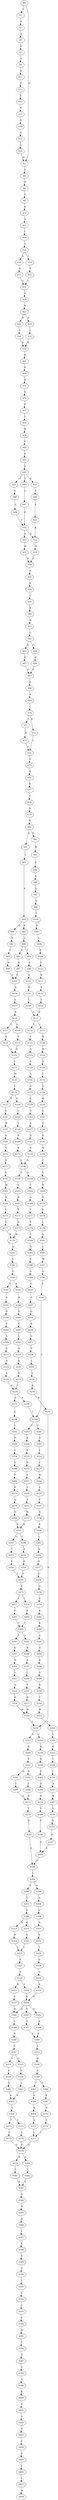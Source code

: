 strict digraph  {
	S0 -> S1 [ label = S ];
	S0 -> S2 [ label = H ];
	S1 -> S3 [ label = V ];
	S2 -> S4 [ label = S ];
	S3 -> S5 [ label = S ];
	S4 -> S6 [ label = N ];
	S5 -> S7 [ label = P ];
	S6 -> S8 [ label = C ];
	S7 -> S9 [ label = S ];
	S8 -> S10 [ label = R ];
	S9 -> S11 [ label = R ];
	S10 -> S12 [ label = Q ];
	S11 -> S13 [ label = P ];
	S12 -> S14 [ label = L ];
	S13 -> S15 [ label = L ];
	S14 -> S16 [ label = T ];
	S15 -> S17 [ label = T ];
	S16 -> S18 [ label = A ];
	S16 -> S19 [ label = T ];
	S17 -> S20 [ label = A ];
	S18 -> S21 [ label = S ];
	S19 -> S22 [ label = S ];
	S20 -> S23 [ label = G ];
	S21 -> S24 [ label = G ];
	S22 -> S24 [ label = G ];
	S23 -> S25 [ label = G ];
	S24 -> S26 [ label = G ];
	S25 -> S2 [ label = H ];
	S26 -> S27 [ label = S ];
	S27 -> S28 [ label = N ];
	S27 -> S29 [ label = H ];
	S28 -> S30 [ label = C ];
	S29 -> S31 [ label = C ];
	S30 -> S32 [ label = R ];
	S31 -> S32 [ label = R ];
	S32 -> S33 [ label = R ];
	S33 -> S34 [ label = K ];
	S34 -> S35 [ label = S ];
	S35 -> S36 [ label = V ];
	S36 -> S37 [ label = P ];
	S37 -> S38 [ label = T ];
	S38 -> S39 [ label = W ];
	S39 -> S40 [ label = V ];
	S40 -> S41 [ label = K ];
	S41 -> S42 [ label = S ];
	S42 -> S43 [ label = G ];
	S42 -> S44 [ label = G ];
	S42 -> S45 [ label = S ];
	S43 -> S46 [ label = S ];
	S44 -> S47 [ label = G ];
	S45 -> S48 [ label = T ];
	S46 -> S49 [ label = G ];
	S47 -> S50 [ label = P ];
	S48 -> S51 [ label = P ];
	S49 -> S50 [ label = P ];
	S50 -> S52 [ label = K ];
	S50 -> S53 [ label = R ];
	S51 -> S52 [ label = K ];
	S52 -> S54 [ label = W ];
	S53 -> S55 [ label = W ];
	S54 -> S56 [ label = P ];
	S55 -> S56 [ label = P ];
	S56 -> S57 [ label = S ];
	S57 -> S58 [ label = R ];
	S58 -> S59 [ label = C ];
	S59 -> S60 [ label = R ];
	S60 -> S61 [ label = A ];
	S61 -> S62 [ label = L ];
	S62 -> S63 [ label = E ];
	S62 -> S64 [ label = G ];
	S63 -> S65 [ label = D ];
	S64 -> S66 [ label = D ];
	S65 -> S67 [ label = P ];
	S66 -> S67 [ label = P ];
	S67 -> S68 [ label = E ];
	S68 -> S69 [ label = S ];
	S69 -> S70 [ label = L ];
	S70 -> S71 [ label = S ];
	S70 -> S72 [ label = R ];
	S71 -> S73 [ label = R ];
	S72 -> S74 [ label = C ];
	S73 -> S74 [ label = C ];
	S74 -> S75 [ label = H ];
	S75 -> S76 [ label = R ];
	S76 -> S77 [ label = K ];
	S77 -> S78 [ label = T ];
	S78 -> S79 [ label = P ];
	S79 -> S80 [ label = P ];
	S80 -> S81 [ label = A ];
	S80 -> S82 [ label = P ];
	S81 -> S83 [ label = L ];
	S82 -> S84 [ label = W ];
	S83 -> S85 [ label = P ];
	S84 -> S86 [ label = P ];
	S85 -> S87 [ label = P ];
	S85 -> S88 [ label = Q ];
	S86 -> S89 [ label = S ];
	S87 -> S90 [ label = G ];
	S88 -> S91 [ label = G ];
	S89 -> S92 [ label = G ];
	S90 -> S93 [ label = C ];
	S90 -> S94 [ label = T ];
	S91 -> S95 [ label = S ];
	S92 -> S96 [ label = Q ];
	S93 -> S97 [ label = N ];
	S94 -> S98 [ label = S ];
	S95 -> S99 [ label = N ];
	S96 -> S100 [ label = T ];
	S97 -> S101 [ label = E ];
	S98 -> S102 [ label = E ];
	S99 -> S101 [ label = E ];
	S100 -> S103 [ label = N ];
	S101 -> S104 [ label = N ];
	S102 -> S105 [ label = R ];
	S103 -> S106 [ label = V ];
	S104 -> S107 [ label = L ];
	S105 -> S108 [ label = L ];
	S106 -> S109 [ label = P ];
	S107 -> S110 [ label = N ];
	S108 -> S111 [ label = D ];
	S109 -> S112 [ label = P ];
	S110 -> S113 [ label = L ];
	S110 -> S114 [ label = Q ];
	S111 -> S115 [ label = L ];
	S111 -> S116 [ label = T ];
	S112 -> S117 [ label = R ];
	S113 -> S118 [ label = E ];
	S114 -> S119 [ label = E ];
	S115 -> S120 [ label = R ];
	S116 -> S121 [ label = T ];
	S117 -> S122 [ label = A ];
	S118 -> S123 [ label = S ];
	S119 -> S123 [ label = S ];
	S120 -> S124 [ label = R ];
	S121 -> S125 [ label = S ];
	S122 -> S126 [ label = L ];
	S123 -> S127 [ label = I ];
	S124 -> S128 [ label = G ];
	S125 -> S129 [ label = V ];
	S126 -> S111 [ label = D ];
	S127 -> S130 [ label = W ];
	S128 -> S131 [ label = C ];
	S129 -> S132 [ label = A ];
	S130 -> S133 [ label = G ];
	S131 -> S134 [ label = G ];
	S132 -> S135 [ label = G ];
	S133 -> S136 [ label = P ];
	S133 -> S137 [ label = S ];
	S134 -> S138 [ label = R ];
	S135 -> S139 [ label = L ];
	S136 -> S140 [ label = L ];
	S137 -> S141 [ label = V ];
	S138 -> S142 [ label = S ];
	S139 -> S143 [ label = G ];
	S140 -> S144 [ label = V ];
	S141 -> S145 [ label = M ];
	S142 -> S146 [ label = G ];
	S143 -> S147 [ label = A ];
	S144 -> S148 [ label = S ];
	S145 -> S149 [ label = S ];
	S146 -> S150 [ label = P ];
	S147 -> S151 [ label = D ];
	S148 -> S152 [ label = P ];
	S149 -> S153 [ label = T ];
	S150 -> S154 [ label = W ];
	S151 -> S155 [ label = P ];
	S152 -> S156 [ label = G ];
	S153 -> S157 [ label = N ];
	S154 -> S158 [ label = C ];
	S155 -> S156 [ label = G ];
	S156 -> S159 [ label = T ];
	S156 -> S160 [ label = R ];
	S157 -> S161 [ label = L ];
	S158 -> S162 [ label = L ];
	S159 -> S163 [ label = V ];
	S160 -> S164 [ label = T ];
	S161 -> S165 [ label = M ];
	S162 -> S166 [ label = R ];
	S163 -> S167 [ label = D ];
	S164 -> S168 [ label = G ];
	S165 -> S169 [ label = E ];
	S166 -> S170 [ label = V ];
	S167 -> S171 [ label = R ];
	S168 -> S172 [ label = T ];
	S169 -> S173 [ label = G ];
	S170 -> S174 [ label = V ];
	S171 -> S175 [ label = Q ];
	S172 -> S176 [ label = V ];
	S173 -> S177 [ label = Q ];
	S174 -> S178 [ label = L ];
	S175 -> S179 [ label = W ];
	S176 -> S180 [ label = T ];
	S177 -> S179 [ label = W ];
	S178 -> S181 [ label = S ];
	S179 -> S182 [ label = Q ];
	S180 -> S183 [ label = Q ];
	S181 -> S184 [ label = C ];
	S182 -> S185 [ label = L ];
	S183 -> S186 [ label = S ];
	S184 -> S187 [ label = M ];
	S185 -> S188 [ label = G ];
	S186 -> S189 [ label = G ];
	S187 -> S190 [ label = Q ];
	S188 -> S191 [ label = V ];
	S188 -> S192 [ label = K ];
	S189 -> S193 [ label = V ];
	S190 -> S194 [ label = S ];
	S191 -> S195 [ label = S ];
	S192 -> S196 [ label = N ];
	S193 -> S197 [ label = P ];
	S194 -> S198 [ label = C ];
	S195 -> S199 [ label = D ];
	S196 -> S200 [ label = D ];
	S197 -> S201 [ label = Q ];
	S198 -> S202 [ label = G ];
	S198 -> S203 [ label = T ];
	S199 -> S204 [ label = P ];
	S200 -> S205 [ label = S ];
	S201 -> S206 [ label = R ];
	S202 -> S207 [ label = A ];
	S203 -> S208 [ label = S ];
	S204 -> S209 [ label = A ];
	S205 -> S210 [ label = L ];
	S206 -> S211 [ label = G ];
	S207 -> S212 [ label = F ];
	S208 -> S213 [ label = F ];
	S209 -> S214 [ label = G ];
	S210 -> S215 [ label = A ];
	S211 -> S216 [ label = G ];
	S212 -> S217 [ label = C ];
	S213 -> S218 [ label = H ];
	S214 -> S219 [ label = R ];
	S215 -> S220 [ label = K ];
	S216 -> S221 [ label = L ];
	S217 -> S222 [ label = H ];
	S218 -> S223 [ label = F ];
	S219 -> S224 [ label = S ];
	S220 -> S225 [ label = S ];
	S221 -> S226 [ label = V ];
	S222 -> S227 [ label = V ];
	S223 -> S228 [ label = T ];
	S224 -> S229 [ label = F ];
	S225 -> S229 [ label = F ];
	S226 -> S230 [ label = K ];
	S227 -> S231 [ label = P ];
	S228 -> S232 [ label = T ];
	S229 -> S233 [ label = P ];
	S229 -> S234 [ label = S ];
	S230 -> S235 [ label = W ];
	S231 -> S236 [ label = A ];
	S232 -> S237 [ label = N ];
	S233 -> S238 [ label = C ];
	S234 -> S198 [ label = C ];
	S235 -> S239 [ label = P ];
	S236 -> S240 [ label = S ];
	S237 -> S241 [ label = K ];
	S238 -> S242 [ label = L ];
	S239 -> S243 [ label = S ];
	S239 -> S244 [ label = C ];
	S240 -> S245 [ label = L ];
	S241 -> S246 [ label = T ];
	S241 -> S247 [ label = A ];
	S242 -> S248 [ label = P ];
	S243 -> S249 [ label = E ];
	S244 -> S250 [ label = R ];
	S245 -> S251 [ label = A ];
	S246 -> S252 [ label = A ];
	S247 -> S253 [ label = T ];
	S248 -> S254 [ label = F ];
	S249 -> S255 [ label = E ];
	S250 -> S256 [ label = D ];
	S251 -> S257 [ label = H ];
	S252 -> S258 [ label = E ];
	S253 -> S259 [ label = E ];
	S254 -> S260 [ label = Y ];
	S255 -> S261 [ label = H ];
	S255 -> S262 [ label = S ];
	S256 -> S263 [ label = E ];
	S257 -> S264 [ label = G ];
	S258 -> S265 [ label = T ];
	S259 -> S265 [ label = T ];
	S260 -> S266 [ label = F ];
	S261 -> S267 [ label = I ];
	S262 -> S268 [ label = I ];
	S263 -> S269 [ label = D ];
	S264 -> S270 [ label = G ];
	S265 -> S271 [ label = R ];
	S266 -> S272 [ label = P ];
	S267 -> S273 [ label = E ];
	S268 -> S273 [ label = E ];
	S269 -> S274 [ label = S ];
	S270 -> S275 [ label = S ];
	S271 -> S276 [ label = I ];
	S271 -> S277 [ label = L ];
	S272 -> S278 [ label = A ];
	S273 -> S279 [ label = Y ];
	S274 -> S280 [ label = E ];
	S275 -> S281 [ label = P ];
	S276 -> S282 [ label = P ];
	S277 -> S283 [ label = P ];
	S278 -> S284 [ label = N ];
	S279 -> S285 [ label = P ];
	S280 -> S286 [ label = F ];
	S281 -> S287 [ label = K ];
	S282 -> S288 [ label = C ];
	S283 -> S288 [ label = C ];
	S284 -> S241 [ label = K ];
	S285 -> S289 [ label = F ];
	S286 -> S290 [ label = P ];
	S287 -> S291 [ label = A ];
	S288 -> S292 [ label = A ];
	S288 -> S293 [ label = S ];
	S289 -> S294 [ label = L ];
	S290 -> S289 [ label = F ];
	S291 -> S295 [ label = G ];
	S292 -> S296 [ label = R ];
	S293 -> S297 [ label = Q ];
	S294 -> S298 [ label = S ];
	S294 -> S299 [ label = H ];
	S295 -> S300 [ label = R ];
	S296 -> S301 [ label = S ];
	S297 -> S302 [ label = N ];
	S298 -> S303 [ label = G ];
	S299 -> S304 [ label = G ];
	S300 -> S305 [ label = G ];
	S301 -> S306 [ label = I ];
	S302 -> S307 [ label = L ];
	S303 -> S308 [ label = S ];
	S304 -> S309 [ label = C ];
	S305 -> S310 [ label = S ];
	S306 -> S311 [ label = V ];
	S307 -> S312 [ label = A ];
	S308 -> S313 [ label = Q ];
	S308 -> S314 [ label = K ];
	S309 -> S315 [ label = N ];
	S310 -> S316 [ label = T ];
	S311 -> S317 [ label = R ];
	S312 -> S318 [ label = R ];
	S313 -> S319 [ label = N ];
	S314 -> S320 [ label = N ];
	S315 -> S321 [ label = S ];
	S316 -> S322 [ label = W ];
	S317 -> S323 [ label = W ];
	S318 -> S323 [ label = W ];
	S319 -> S324 [ label = L ];
	S320 -> S324 [ label = L ];
	S321 -> S325 [ label = L ];
	S322 -> S326 [ label = C ];
	S323 -> S239 [ label = P ];
	S324 -> S327 [ label = K ];
	S325 -> S328 [ label = A ];
	S326 -> S329 [ label = L ];
	S327 -> S330 [ label = E ];
	S328 -> S331 [ label = G ];
	S329 -> S332 [ label = S ];
	S330 -> S333 [ label = S ];
	S330 -> S334 [ label = A ];
	S331 -> S335 [ label = A ];
	S332 -> S336 [ label = L ];
	S333 -> S337 [ label = S ];
	S334 -> S338 [ label = S ];
	S335 -> S338 [ label = S ];
	S336 -> S339 [ label = I ];
	S337 -> S340 [ label = H ];
	S338 -> S341 [ label = Y ];
	S338 -> S340 [ label = H ];
	S338 -> S342 [ label = R ];
	S339 -> S343 [ label = A ];
	S340 -> S344 [ label = L ];
	S341 -> S345 [ label = P ];
	S342 -> S346 [ label = P ];
	S343 -> S347 [ label = N ];
	S344 -> S348 [ label = N ];
	S345 -> S349 [ label = S ];
	S346 -> S349 [ label = S ];
	S347 -> S350 [ label = L ];
	S348 -> S351 [ label = I ];
	S349 -> S352 [ label = A ];
	S350 -> S353 [ label = D ];
	S351 -> S354 [ label = S ];
	S351 -> S355 [ label = G ];
	S352 -> S356 [ label = D ];
	S353 -> S357 [ label = F ];
	S354 -> S358 [ label = Y ];
	S355 -> S359 [ label = F ];
	S356 -> S360 [ label = Y ];
	S357 -> S290 [ label = P ];
	S358 -> S361 [ label = A ];
	S359 -> S362 [ label = A ];
	S360 -> S363 [ label = T ];
	S360 -> S364 [ label = S ];
	S361 -> S365 [ label = K ];
	S362 -> S365 [ label = K ];
	S363 -> S366 [ label = K ];
	S364 -> S367 [ label = K ];
	S365 -> S368 [ label = C ];
	S366 -> S369 [ label = R ];
	S367 -> S370 [ label = H ];
	S368 -> S371 [ label = P ];
	S368 -> S372 [ label = T ];
	S369 -> S373 [ label = A ];
	S370 -> S374 [ label = A ];
	S371 -> S375 [ label = L ];
	S372 -> S376 [ label = L ];
	S373 -> S377 [ label = L ];
	S374 -> S377 [ label = L ];
	S375 -> S378 [ label = D ];
	S376 -> S378 [ label = D ];
	S377 -> S378 [ label = D ];
	S378 -> S379 [ label = N ];
	S378 -> S380 [ label = D ];
	S379 -> S381 [ label = L ];
	S380 -> S382 [ label = L ];
	S381 -> S383 [ label = S ];
	S382 -> S383 [ label = S ];
	S383 -> S384 [ label = Q ];
	S384 -> S385 [ label = N ];
	S385 -> S386 [ label = Q ];
	S386 -> S387 [ label = L ];
	S387 -> S388 [ label = K ];
	S388 -> S389 [ label = E ];
	S389 -> S390 [ label = T ];
	S390 -> S391 [ label = I ];
	S391 -> S392 [ label = L ];
	S392 -> S393 [ label = T ];
	S393 -> S394 [ label = V ];
	S394 -> S395 [ label = M ];
	S395 -> S396 [ label = T ];
	S396 -> S397 [ label = T ];
	S397 -> S398 [ label = A ];
	S398 -> S399 [ label = G ];
	S399 -> S400 [ label = K ];
	S400 -> S401 [ label = E ];
	S401 -> S402 [ label = S ];
	S402 -> S403 [ label = S ];
	S403 -> S404 [ label = V ];
	S404 -> S405 [ label = G ];
	S405 -> S406 [ label = V ];
	S406 -> S407 [ label = L ];
	S407 -> S408 [ label = M ];
}
